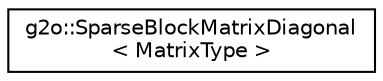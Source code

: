 digraph "Graphical Class Hierarchy"
{
  edge [fontname="Helvetica",fontsize="10",labelfontname="Helvetica",labelfontsize="10"];
  node [fontname="Helvetica",fontsize="10",shape=record];
  rankdir="LR";
  Node0 [label="g2o::SparseBlockMatrixDiagonal\l\< MatrixType \>",height=0.2,width=0.4,color="black", fillcolor="white", style="filled",URL="$classg2o_1_1_sparse_block_matrix_diagonal.html",tooltip="Sparse matrix which uses blocks on the diagonal. "];
}
